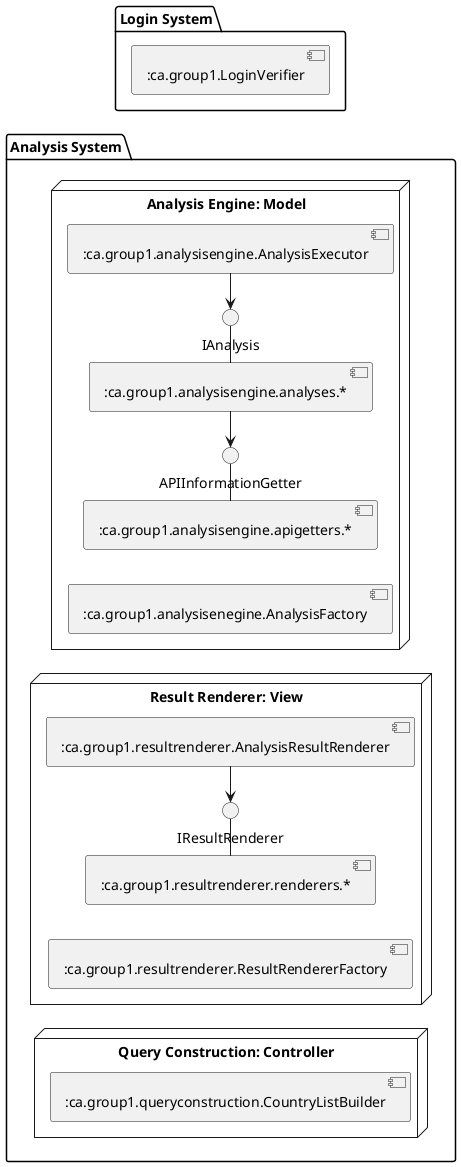 @startuml
left to right direction
skinparam monochrome true
package "Analysis System"{
    node "Analysis Engine: Model"{
        [:ca.group1.analysisengine.AnalysisExecutor] as AnalysisExecutor
        [:ca.group1.analysisenegine.AnalysisFactory] as AnalysisFactory
        [:ca.group1.analysisengine.analyses.*] as analyses
        analyses - IAnalysis
        IAnalysis <- AnalysisExecutor
        [:ca.group1.analysisengine.apigetters.*]
        [:ca.group1.analysisengine.apigetters.*] - APIInformationGetter
        APIInformationGetter <- analyses

    }
    node "Result Renderer: View"{
        [:ca.group1.resultrenderer.AnalysisResultRenderer]
        [:ca.group1.resultrenderer.ResultRendererFactory]
        [:ca.group1.resultrenderer.renderers.*]
        [:ca.group1.resultrenderer.renderers.*] - IResultRenderer
        IResultRenderer <- [:ca.group1.resultrenderer.AnalysisResultRenderer]
    }

    node "Query Construction: Controller"{
        [:ca.group1.queryconstruction.CountryListBuilder]
    }


}
package "Login System"{
    [:ca.group1.LoginVerifier]
}
@enduml
